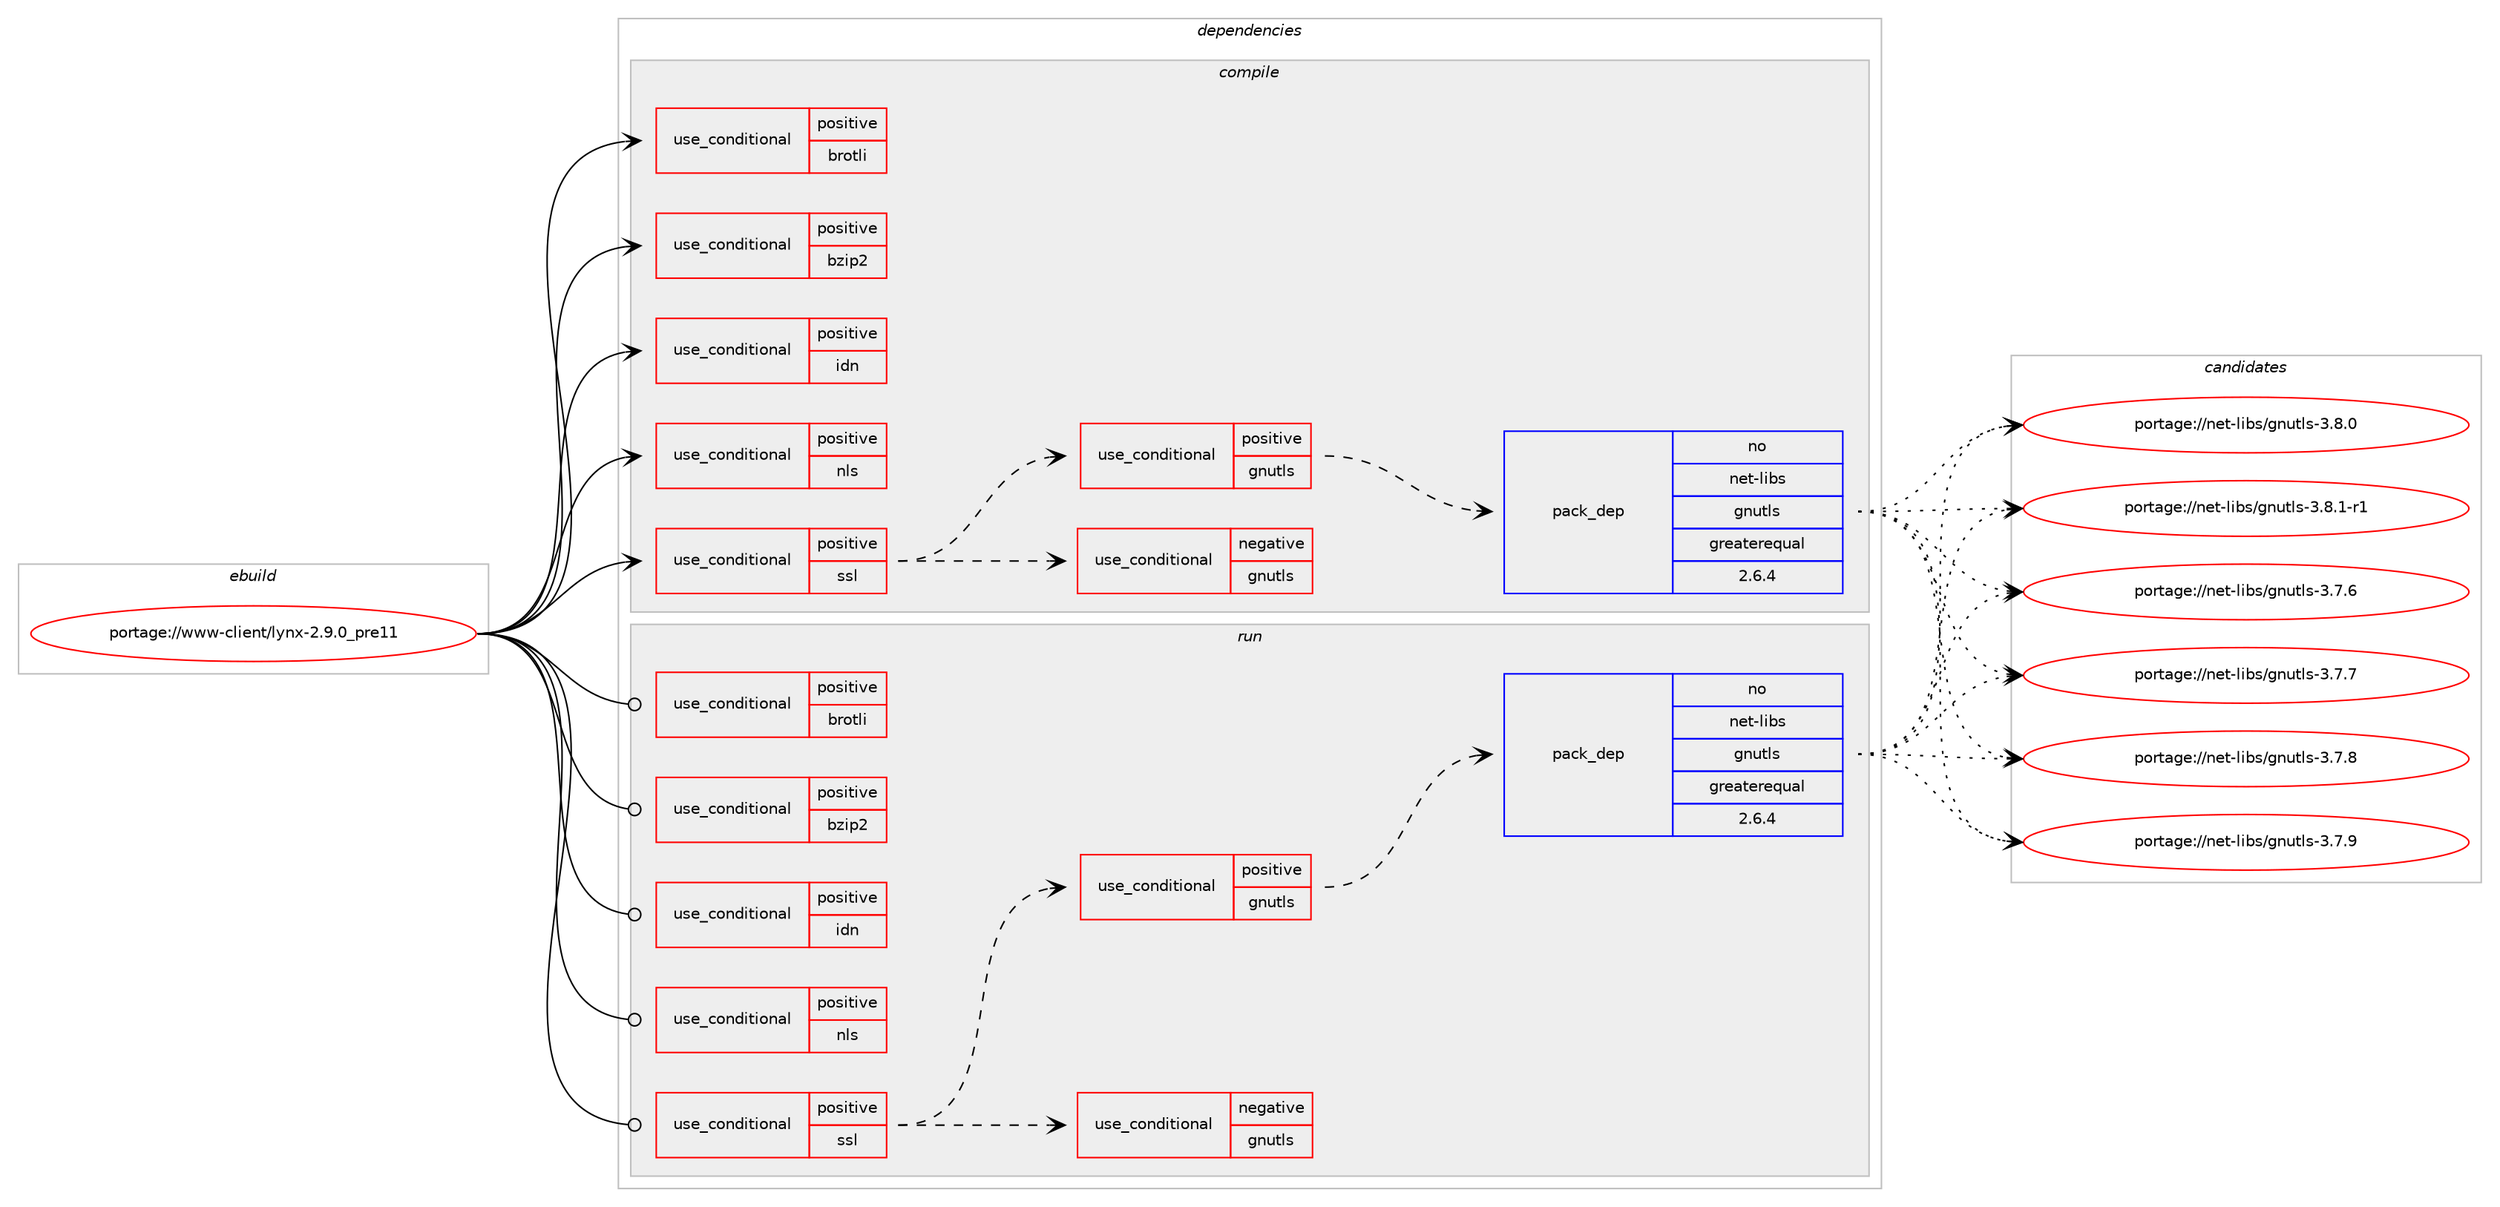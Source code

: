 digraph prolog {

# *************
# Graph options
# *************

newrank=true;
concentrate=true;
compound=true;
graph [rankdir=LR,fontname=Helvetica,fontsize=10,ranksep=1.5];#, ranksep=2.5, nodesep=0.2];
edge  [arrowhead=vee];
node  [fontname=Helvetica,fontsize=10];

# **********
# The ebuild
# **********

subgraph cluster_leftcol {
color=gray;
rank=same;
label=<<i>ebuild</i>>;
id [label="portage://www-client/lynx-2.9.0_pre11", color=red, width=4, href="../www-client/lynx-2.9.0_pre11.svg"];
}

# ****************
# The dependencies
# ****************

subgraph cluster_midcol {
color=gray;
label=<<i>dependencies</i>>;
subgraph cluster_compile {
fillcolor="#eeeeee";
style=filled;
label=<<i>compile</i>>;
subgraph cond79 {
dependency480 [label=<<TABLE BORDER="0" CELLBORDER="1" CELLSPACING="0" CELLPADDING="4"><TR><TD ROWSPAN="3" CELLPADDING="10">use_conditional</TD></TR><TR><TD>positive</TD></TR><TR><TD>brotli</TD></TR></TABLE>>, shape=none, color=red];
# *** BEGIN UNKNOWN DEPENDENCY TYPE (TODO) ***
# dependency480 -> package_dependency(portage://www-client/lynx-2.9.0_pre11,install,no,app-arch,brotli,none,[,,],any_same_slot,[])
# *** END UNKNOWN DEPENDENCY TYPE (TODO) ***

}
id:e -> dependency480:w [weight=20,style="solid",arrowhead="vee"];
subgraph cond80 {
dependency481 [label=<<TABLE BORDER="0" CELLBORDER="1" CELLSPACING="0" CELLPADDING="4"><TR><TD ROWSPAN="3" CELLPADDING="10">use_conditional</TD></TR><TR><TD>positive</TD></TR><TR><TD>bzip2</TD></TR></TABLE>>, shape=none, color=red];
# *** BEGIN UNKNOWN DEPENDENCY TYPE (TODO) ***
# dependency481 -> package_dependency(portage://www-client/lynx-2.9.0_pre11,install,no,app-arch,bzip2,none,[,,],[],[])
# *** END UNKNOWN DEPENDENCY TYPE (TODO) ***

}
id:e -> dependency481:w [weight=20,style="solid",arrowhead="vee"];
subgraph cond81 {
dependency482 [label=<<TABLE BORDER="0" CELLBORDER="1" CELLSPACING="0" CELLPADDING="4"><TR><TD ROWSPAN="3" CELLPADDING="10">use_conditional</TD></TR><TR><TD>positive</TD></TR><TR><TD>idn</TD></TR></TABLE>>, shape=none, color=red];
# *** BEGIN UNKNOWN DEPENDENCY TYPE (TODO) ***
# dependency482 -> package_dependency(portage://www-client/lynx-2.9.0_pre11,install,no,net-dns,libidn,none,[,,],any_same_slot,[])
# *** END UNKNOWN DEPENDENCY TYPE (TODO) ***

}
id:e -> dependency482:w [weight=20,style="solid",arrowhead="vee"];
subgraph cond82 {
dependency483 [label=<<TABLE BORDER="0" CELLBORDER="1" CELLSPACING="0" CELLPADDING="4"><TR><TD ROWSPAN="3" CELLPADDING="10">use_conditional</TD></TR><TR><TD>positive</TD></TR><TR><TD>nls</TD></TR></TABLE>>, shape=none, color=red];
# *** BEGIN UNKNOWN DEPENDENCY TYPE (TODO) ***
# dependency483 -> package_dependency(portage://www-client/lynx-2.9.0_pre11,install,no,virtual,libintl,none,[,,],[],[])
# *** END UNKNOWN DEPENDENCY TYPE (TODO) ***

}
id:e -> dependency483:w [weight=20,style="solid",arrowhead="vee"];
subgraph cond83 {
dependency484 [label=<<TABLE BORDER="0" CELLBORDER="1" CELLSPACING="0" CELLPADDING="4"><TR><TD ROWSPAN="3" CELLPADDING="10">use_conditional</TD></TR><TR><TD>positive</TD></TR><TR><TD>ssl</TD></TR></TABLE>>, shape=none, color=red];
subgraph cond84 {
dependency485 [label=<<TABLE BORDER="0" CELLBORDER="1" CELLSPACING="0" CELLPADDING="4"><TR><TD ROWSPAN="3" CELLPADDING="10">use_conditional</TD></TR><TR><TD>negative</TD></TR><TR><TD>gnutls</TD></TR></TABLE>>, shape=none, color=red];
# *** BEGIN UNKNOWN DEPENDENCY TYPE (TODO) ***
# dependency485 -> package_dependency(portage://www-client/lynx-2.9.0_pre11,install,no,dev-libs,openssl,none,[,,],any_same_slot,[])
# *** END UNKNOWN DEPENDENCY TYPE (TODO) ***

}
dependency484:e -> dependency485:w [weight=20,style="dashed",arrowhead="vee"];
subgraph cond85 {
dependency486 [label=<<TABLE BORDER="0" CELLBORDER="1" CELLSPACING="0" CELLPADDING="4"><TR><TD ROWSPAN="3" CELLPADDING="10">use_conditional</TD></TR><TR><TD>positive</TD></TR><TR><TD>gnutls</TD></TR></TABLE>>, shape=none, color=red];
# *** BEGIN UNKNOWN DEPENDENCY TYPE (TODO) ***
# dependency486 -> package_dependency(portage://www-client/lynx-2.9.0_pre11,install,no,dev-libs,libgcrypt,none,[,,],any_same_slot,[])
# *** END UNKNOWN DEPENDENCY TYPE (TODO) ***

subgraph pack353 {
dependency487 [label=<<TABLE BORDER="0" CELLBORDER="1" CELLSPACING="0" CELLPADDING="4" WIDTH="220"><TR><TD ROWSPAN="6" CELLPADDING="30">pack_dep</TD></TR><TR><TD WIDTH="110">no</TD></TR><TR><TD>net-libs</TD></TR><TR><TD>gnutls</TD></TR><TR><TD>greaterequal</TD></TR><TR><TD>2.6.4</TD></TR></TABLE>>, shape=none, color=blue];
}
dependency486:e -> dependency487:w [weight=20,style="dashed",arrowhead="vee"];
}
dependency484:e -> dependency486:w [weight=20,style="dashed",arrowhead="vee"];
}
id:e -> dependency484:w [weight=20,style="solid",arrowhead="vee"];
# *** BEGIN UNKNOWN DEPENDENCY TYPE (TODO) ***
# id -> package_dependency(portage://www-client/lynx-2.9.0_pre11,install,no,sys-libs,ncurses,none,[,,],any_same_slot,[use(enable(unicode),positive)])
# *** END UNKNOWN DEPENDENCY TYPE (TODO) ***

# *** BEGIN UNKNOWN DEPENDENCY TYPE (TODO) ***
# id -> package_dependency(portage://www-client/lynx-2.9.0_pre11,install,no,sys-libs,zlib,none,[,,],[],[])
# *** END UNKNOWN DEPENDENCY TYPE (TODO) ***

}
subgraph cluster_compileandrun {
fillcolor="#eeeeee";
style=filled;
label=<<i>compile and run</i>>;
}
subgraph cluster_run {
fillcolor="#eeeeee";
style=filled;
label=<<i>run</i>>;
subgraph cond86 {
dependency488 [label=<<TABLE BORDER="0" CELLBORDER="1" CELLSPACING="0" CELLPADDING="4"><TR><TD ROWSPAN="3" CELLPADDING="10">use_conditional</TD></TR><TR><TD>positive</TD></TR><TR><TD>brotli</TD></TR></TABLE>>, shape=none, color=red];
# *** BEGIN UNKNOWN DEPENDENCY TYPE (TODO) ***
# dependency488 -> package_dependency(portage://www-client/lynx-2.9.0_pre11,run,no,app-arch,brotli,none,[,,],any_same_slot,[])
# *** END UNKNOWN DEPENDENCY TYPE (TODO) ***

}
id:e -> dependency488:w [weight=20,style="solid",arrowhead="odot"];
subgraph cond87 {
dependency489 [label=<<TABLE BORDER="0" CELLBORDER="1" CELLSPACING="0" CELLPADDING="4"><TR><TD ROWSPAN="3" CELLPADDING="10">use_conditional</TD></TR><TR><TD>positive</TD></TR><TR><TD>bzip2</TD></TR></TABLE>>, shape=none, color=red];
# *** BEGIN UNKNOWN DEPENDENCY TYPE (TODO) ***
# dependency489 -> package_dependency(portage://www-client/lynx-2.9.0_pre11,run,no,app-arch,bzip2,none,[,,],[],[])
# *** END UNKNOWN DEPENDENCY TYPE (TODO) ***

}
id:e -> dependency489:w [weight=20,style="solid",arrowhead="odot"];
subgraph cond88 {
dependency490 [label=<<TABLE BORDER="0" CELLBORDER="1" CELLSPACING="0" CELLPADDING="4"><TR><TD ROWSPAN="3" CELLPADDING="10">use_conditional</TD></TR><TR><TD>positive</TD></TR><TR><TD>idn</TD></TR></TABLE>>, shape=none, color=red];
# *** BEGIN UNKNOWN DEPENDENCY TYPE (TODO) ***
# dependency490 -> package_dependency(portage://www-client/lynx-2.9.0_pre11,run,no,net-dns,libidn,none,[,,],any_same_slot,[])
# *** END UNKNOWN DEPENDENCY TYPE (TODO) ***

}
id:e -> dependency490:w [weight=20,style="solid",arrowhead="odot"];
subgraph cond89 {
dependency491 [label=<<TABLE BORDER="0" CELLBORDER="1" CELLSPACING="0" CELLPADDING="4"><TR><TD ROWSPAN="3" CELLPADDING="10">use_conditional</TD></TR><TR><TD>positive</TD></TR><TR><TD>nls</TD></TR></TABLE>>, shape=none, color=red];
# *** BEGIN UNKNOWN DEPENDENCY TYPE (TODO) ***
# dependency491 -> package_dependency(portage://www-client/lynx-2.9.0_pre11,run,no,virtual,libintl,none,[,,],[],[])
# *** END UNKNOWN DEPENDENCY TYPE (TODO) ***

}
id:e -> dependency491:w [weight=20,style="solid",arrowhead="odot"];
subgraph cond90 {
dependency492 [label=<<TABLE BORDER="0" CELLBORDER="1" CELLSPACING="0" CELLPADDING="4"><TR><TD ROWSPAN="3" CELLPADDING="10">use_conditional</TD></TR><TR><TD>positive</TD></TR><TR><TD>ssl</TD></TR></TABLE>>, shape=none, color=red];
subgraph cond91 {
dependency493 [label=<<TABLE BORDER="0" CELLBORDER="1" CELLSPACING="0" CELLPADDING="4"><TR><TD ROWSPAN="3" CELLPADDING="10">use_conditional</TD></TR><TR><TD>negative</TD></TR><TR><TD>gnutls</TD></TR></TABLE>>, shape=none, color=red];
# *** BEGIN UNKNOWN DEPENDENCY TYPE (TODO) ***
# dependency493 -> package_dependency(portage://www-client/lynx-2.9.0_pre11,run,no,dev-libs,openssl,none,[,,],any_same_slot,[])
# *** END UNKNOWN DEPENDENCY TYPE (TODO) ***

}
dependency492:e -> dependency493:w [weight=20,style="dashed",arrowhead="vee"];
subgraph cond92 {
dependency494 [label=<<TABLE BORDER="0" CELLBORDER="1" CELLSPACING="0" CELLPADDING="4"><TR><TD ROWSPAN="3" CELLPADDING="10">use_conditional</TD></TR><TR><TD>positive</TD></TR><TR><TD>gnutls</TD></TR></TABLE>>, shape=none, color=red];
# *** BEGIN UNKNOWN DEPENDENCY TYPE (TODO) ***
# dependency494 -> package_dependency(portage://www-client/lynx-2.9.0_pre11,run,no,dev-libs,libgcrypt,none,[,,],any_same_slot,[])
# *** END UNKNOWN DEPENDENCY TYPE (TODO) ***

subgraph pack354 {
dependency495 [label=<<TABLE BORDER="0" CELLBORDER="1" CELLSPACING="0" CELLPADDING="4" WIDTH="220"><TR><TD ROWSPAN="6" CELLPADDING="30">pack_dep</TD></TR><TR><TD WIDTH="110">no</TD></TR><TR><TD>net-libs</TD></TR><TR><TD>gnutls</TD></TR><TR><TD>greaterequal</TD></TR><TR><TD>2.6.4</TD></TR></TABLE>>, shape=none, color=blue];
}
dependency494:e -> dependency495:w [weight=20,style="dashed",arrowhead="vee"];
}
dependency492:e -> dependency494:w [weight=20,style="dashed",arrowhead="vee"];
}
id:e -> dependency492:w [weight=20,style="solid",arrowhead="odot"];
# *** BEGIN UNKNOWN DEPENDENCY TYPE (TODO) ***
# id -> package_dependency(portage://www-client/lynx-2.9.0_pre11,run,no,sys-libs,ncurses,none,[,,],any_same_slot,[use(enable(unicode),positive)])
# *** END UNKNOWN DEPENDENCY TYPE (TODO) ***

# *** BEGIN UNKNOWN DEPENDENCY TYPE (TODO) ***
# id -> package_dependency(portage://www-client/lynx-2.9.0_pre11,run,no,sys-libs,zlib,none,[,,],[],[])
# *** END UNKNOWN DEPENDENCY TYPE (TODO) ***

}
}

# **************
# The candidates
# **************

subgraph cluster_choices {
rank=same;
color=gray;
label=<<i>candidates</i>>;

subgraph choice353 {
color=black;
nodesep=1;
choice110101116451081059811547103110117116108115455146554654 [label="portage://net-libs/gnutls-3.7.6", color=red, width=4,href="../net-libs/gnutls-3.7.6.svg"];
choice110101116451081059811547103110117116108115455146554655 [label="portage://net-libs/gnutls-3.7.7", color=red, width=4,href="../net-libs/gnutls-3.7.7.svg"];
choice110101116451081059811547103110117116108115455146554656 [label="portage://net-libs/gnutls-3.7.8", color=red, width=4,href="../net-libs/gnutls-3.7.8.svg"];
choice110101116451081059811547103110117116108115455146554657 [label="portage://net-libs/gnutls-3.7.9", color=red, width=4,href="../net-libs/gnutls-3.7.9.svg"];
choice110101116451081059811547103110117116108115455146564648 [label="portage://net-libs/gnutls-3.8.0", color=red, width=4,href="../net-libs/gnutls-3.8.0.svg"];
choice1101011164510810598115471031101171161081154551465646494511449 [label="portage://net-libs/gnutls-3.8.1-r1", color=red, width=4,href="../net-libs/gnutls-3.8.1-r1.svg"];
dependency487:e -> choice110101116451081059811547103110117116108115455146554654:w [style=dotted,weight="100"];
dependency487:e -> choice110101116451081059811547103110117116108115455146554655:w [style=dotted,weight="100"];
dependency487:e -> choice110101116451081059811547103110117116108115455146554656:w [style=dotted,weight="100"];
dependency487:e -> choice110101116451081059811547103110117116108115455146554657:w [style=dotted,weight="100"];
dependency487:e -> choice110101116451081059811547103110117116108115455146564648:w [style=dotted,weight="100"];
dependency487:e -> choice1101011164510810598115471031101171161081154551465646494511449:w [style=dotted,weight="100"];
}
subgraph choice354 {
color=black;
nodesep=1;
choice110101116451081059811547103110117116108115455146554654 [label="portage://net-libs/gnutls-3.7.6", color=red, width=4,href="../net-libs/gnutls-3.7.6.svg"];
choice110101116451081059811547103110117116108115455146554655 [label="portage://net-libs/gnutls-3.7.7", color=red, width=4,href="../net-libs/gnutls-3.7.7.svg"];
choice110101116451081059811547103110117116108115455146554656 [label="portage://net-libs/gnutls-3.7.8", color=red, width=4,href="../net-libs/gnutls-3.7.8.svg"];
choice110101116451081059811547103110117116108115455146554657 [label="portage://net-libs/gnutls-3.7.9", color=red, width=4,href="../net-libs/gnutls-3.7.9.svg"];
choice110101116451081059811547103110117116108115455146564648 [label="portage://net-libs/gnutls-3.8.0", color=red, width=4,href="../net-libs/gnutls-3.8.0.svg"];
choice1101011164510810598115471031101171161081154551465646494511449 [label="portage://net-libs/gnutls-3.8.1-r1", color=red, width=4,href="../net-libs/gnutls-3.8.1-r1.svg"];
dependency495:e -> choice110101116451081059811547103110117116108115455146554654:w [style=dotted,weight="100"];
dependency495:e -> choice110101116451081059811547103110117116108115455146554655:w [style=dotted,weight="100"];
dependency495:e -> choice110101116451081059811547103110117116108115455146554656:w [style=dotted,weight="100"];
dependency495:e -> choice110101116451081059811547103110117116108115455146554657:w [style=dotted,weight="100"];
dependency495:e -> choice110101116451081059811547103110117116108115455146564648:w [style=dotted,weight="100"];
dependency495:e -> choice1101011164510810598115471031101171161081154551465646494511449:w [style=dotted,weight="100"];
}
}

}
